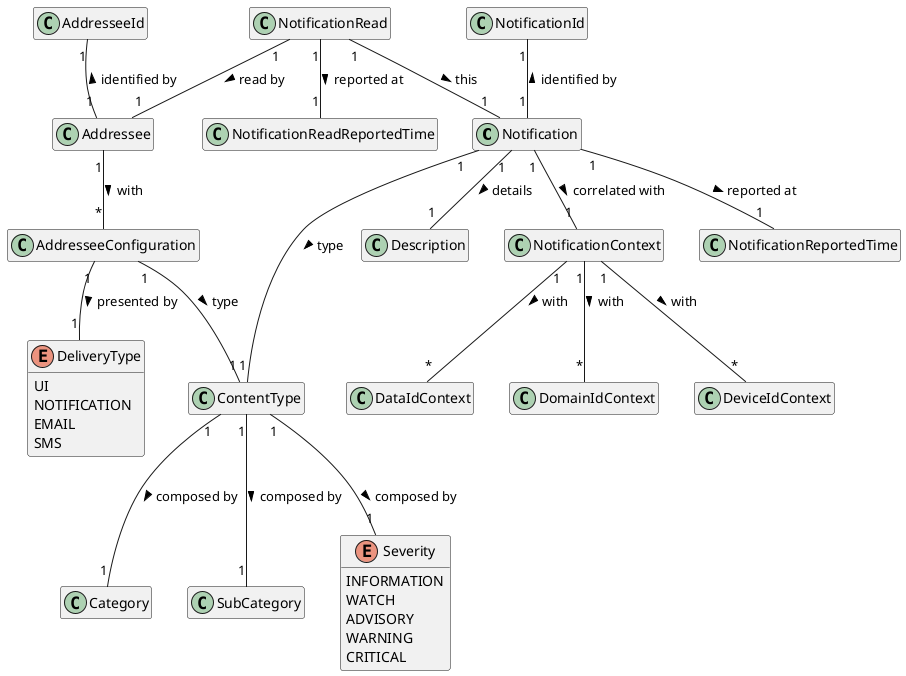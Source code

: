 @startuml notification-management-model

hide empty members

class Notification

class NotificationId

class NotificationReportedTime

class NotificationContext

class DataIdContext

class DomainIdContext

class DeviceIdContext

class Description

class ContentType

class Category

class SubCategory

enum Severity {
    INFORMATION
    WATCH
    ADVISORY
    WARNING
    CRITICAL
}

class Addressee

class AddresseeId

class AddresseeConfiguration

enum DeliveryType {
    UI
    NOTIFICATION
    EMAIL
    SMS
}

class NotificationRead

class NotificationReadReportedTime

Notification "1" -- "1" ContentType : type >
NotificationId "1" -- "1" Notification : identified by <
Notification "1" -- "1" Description : details >
Notification "1" -- "1" NotificationContext : correlated with >
Notification "1" -- "1" NotificationReportedTime : reported at >

ContentType "1" -- "1" Category : composed by >
ContentType "1" -- "1" SubCategory : composed by >
ContentType "1" -- "1" Severity : composed by >

AddresseeId "1" -- "1" Addressee : identified by <

Addressee "1" -- "*" AddresseeConfiguration : with >

AddresseeConfiguration "1" -- "1" DeliveryType : presented by >
AddresseeConfiguration "1" -- "1" ContentType : type >

NotificationContext "1" -- "*" DataIdContext : with >
NotificationContext "1" -- "*" DeviceIdContext : with >
NotificationContext "1" -- "*" DomainIdContext : with >

NotificationRead "1" -- "1" Notification : this >
NotificationRead "1"-- "1" NotificationReadReportedTime : reported at >

NotificationRead "1" -- "1" Addressee : read by >

@enduml
